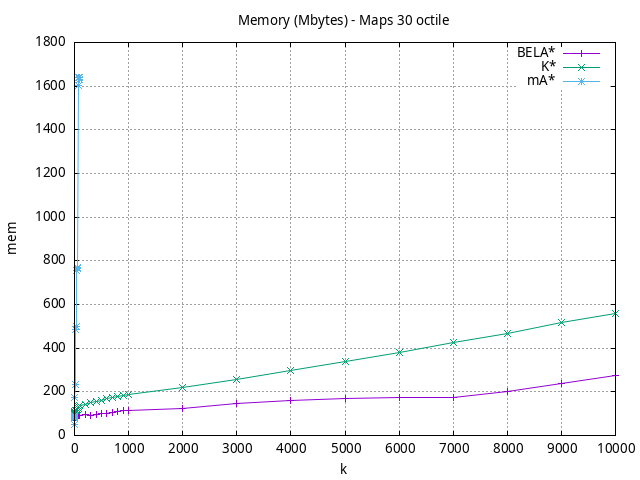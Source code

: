 #!/usr/bin/gnuplot
# -*- coding: utf-8 -*-
#
# results/maps/octile/30/random512-30.heuristic.octile.mem.gnuplot
#
# Started on 04/07/2024 21:48:31
# Author: Carlos Linares López
set grid
set xlabel "k"
set ylabel "mem"

set title "Memory (Mbytes) - Maps 30 octile"

set terminal png enhanced font "Ariel,10"
set output 'random512-30.heuristic.octile.mem.png'

plot "-" title "BELA*"      with linesp, "-" title "K*"      with linesp, "-" title "mA*"      with linesp

	1 69.27
	2 79.61
	3 80.0
	4 80.0
	5 80.87
	6 81.12
	7 82.0
	8 84.85
	9 87.12
	10 88.0
	20 88.12
	30 89.0
	40 89.0
	50 90.86
	60 92.12
	70 93.0
	80 93.0
	90 93.0
	100 93.87
	200 96.61
	300 93.6
	400 96.23
	500 98.81
	600 102.15
	700 105.48
	800 109.04
	900 112.82
	1000 114.3
	2000 122.98
	3000 144.9
	4000 158.21
	5000 170.71
	6000 173.8
	7000 172.08
	8000 201.9
	9000 239.24
	10000 274.99
end
	1 95.99
	2 100.61
	3 101.87
	4 105.45
	5 106.11
	6 107.0
	7 107.11
	8 110.58
	9 111.0
	10 112.72
	20 113.11
	30 114.87
	40 116.74
	50 119.59
	60 120.06
	70 125.22
	80 131.22
	90 136.35
	100 137.18
	200 143.35
	300 150.96
	400 157.22
	500 162.35
	600 167.35
	700 173.22
	800 178.35
	900 183.35
	1000 188.35
	2000 222.09
	3000 256.7
	4000 297.25
	5000 339.48
	6000 382.29
	7000 425.96
	8000 468.91
	9000 515.76
	10000 558.55
end
	1 49.45
	2 79.58
	3 79.71
	4 75.73
	5 77.24
	6 80.49
	7 85.96
	8 90.38
	9 172.31
	10 234.9
	20 486.08
	30 496.95
	40 754.59
	50 770.29
	60 766.02
	70 1604.31
	80 1639.73
	90 1637.79
	100 1632.8
end
